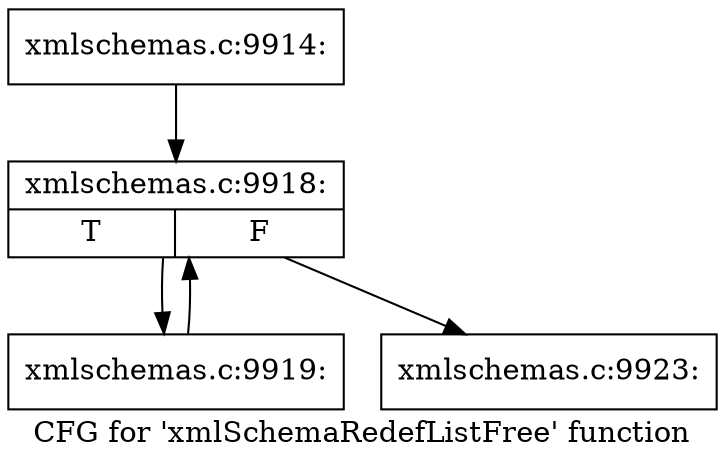 digraph "CFG for 'xmlSchemaRedefListFree' function" {
	label="CFG for 'xmlSchemaRedefListFree' function";

	Node0x55d025e0e5d0 [shape=record,label="{xmlschemas.c:9914:}"];
	Node0x55d025e0e5d0 -> Node0x55d025e0d710;
	Node0x55d025e0d710 [shape=record,label="{xmlschemas.c:9918:|{<s0>T|<s1>F}}"];
	Node0x55d025e0d710 -> Node0x55d025e0f220;
	Node0x55d025e0d710 -> Node0x55d025e0f040;
	Node0x55d025e0f220 [shape=record,label="{xmlschemas.c:9919:}"];
	Node0x55d025e0f220 -> Node0x55d025e0d710;
	Node0x55d025e0f040 [shape=record,label="{xmlschemas.c:9923:}"];
}
